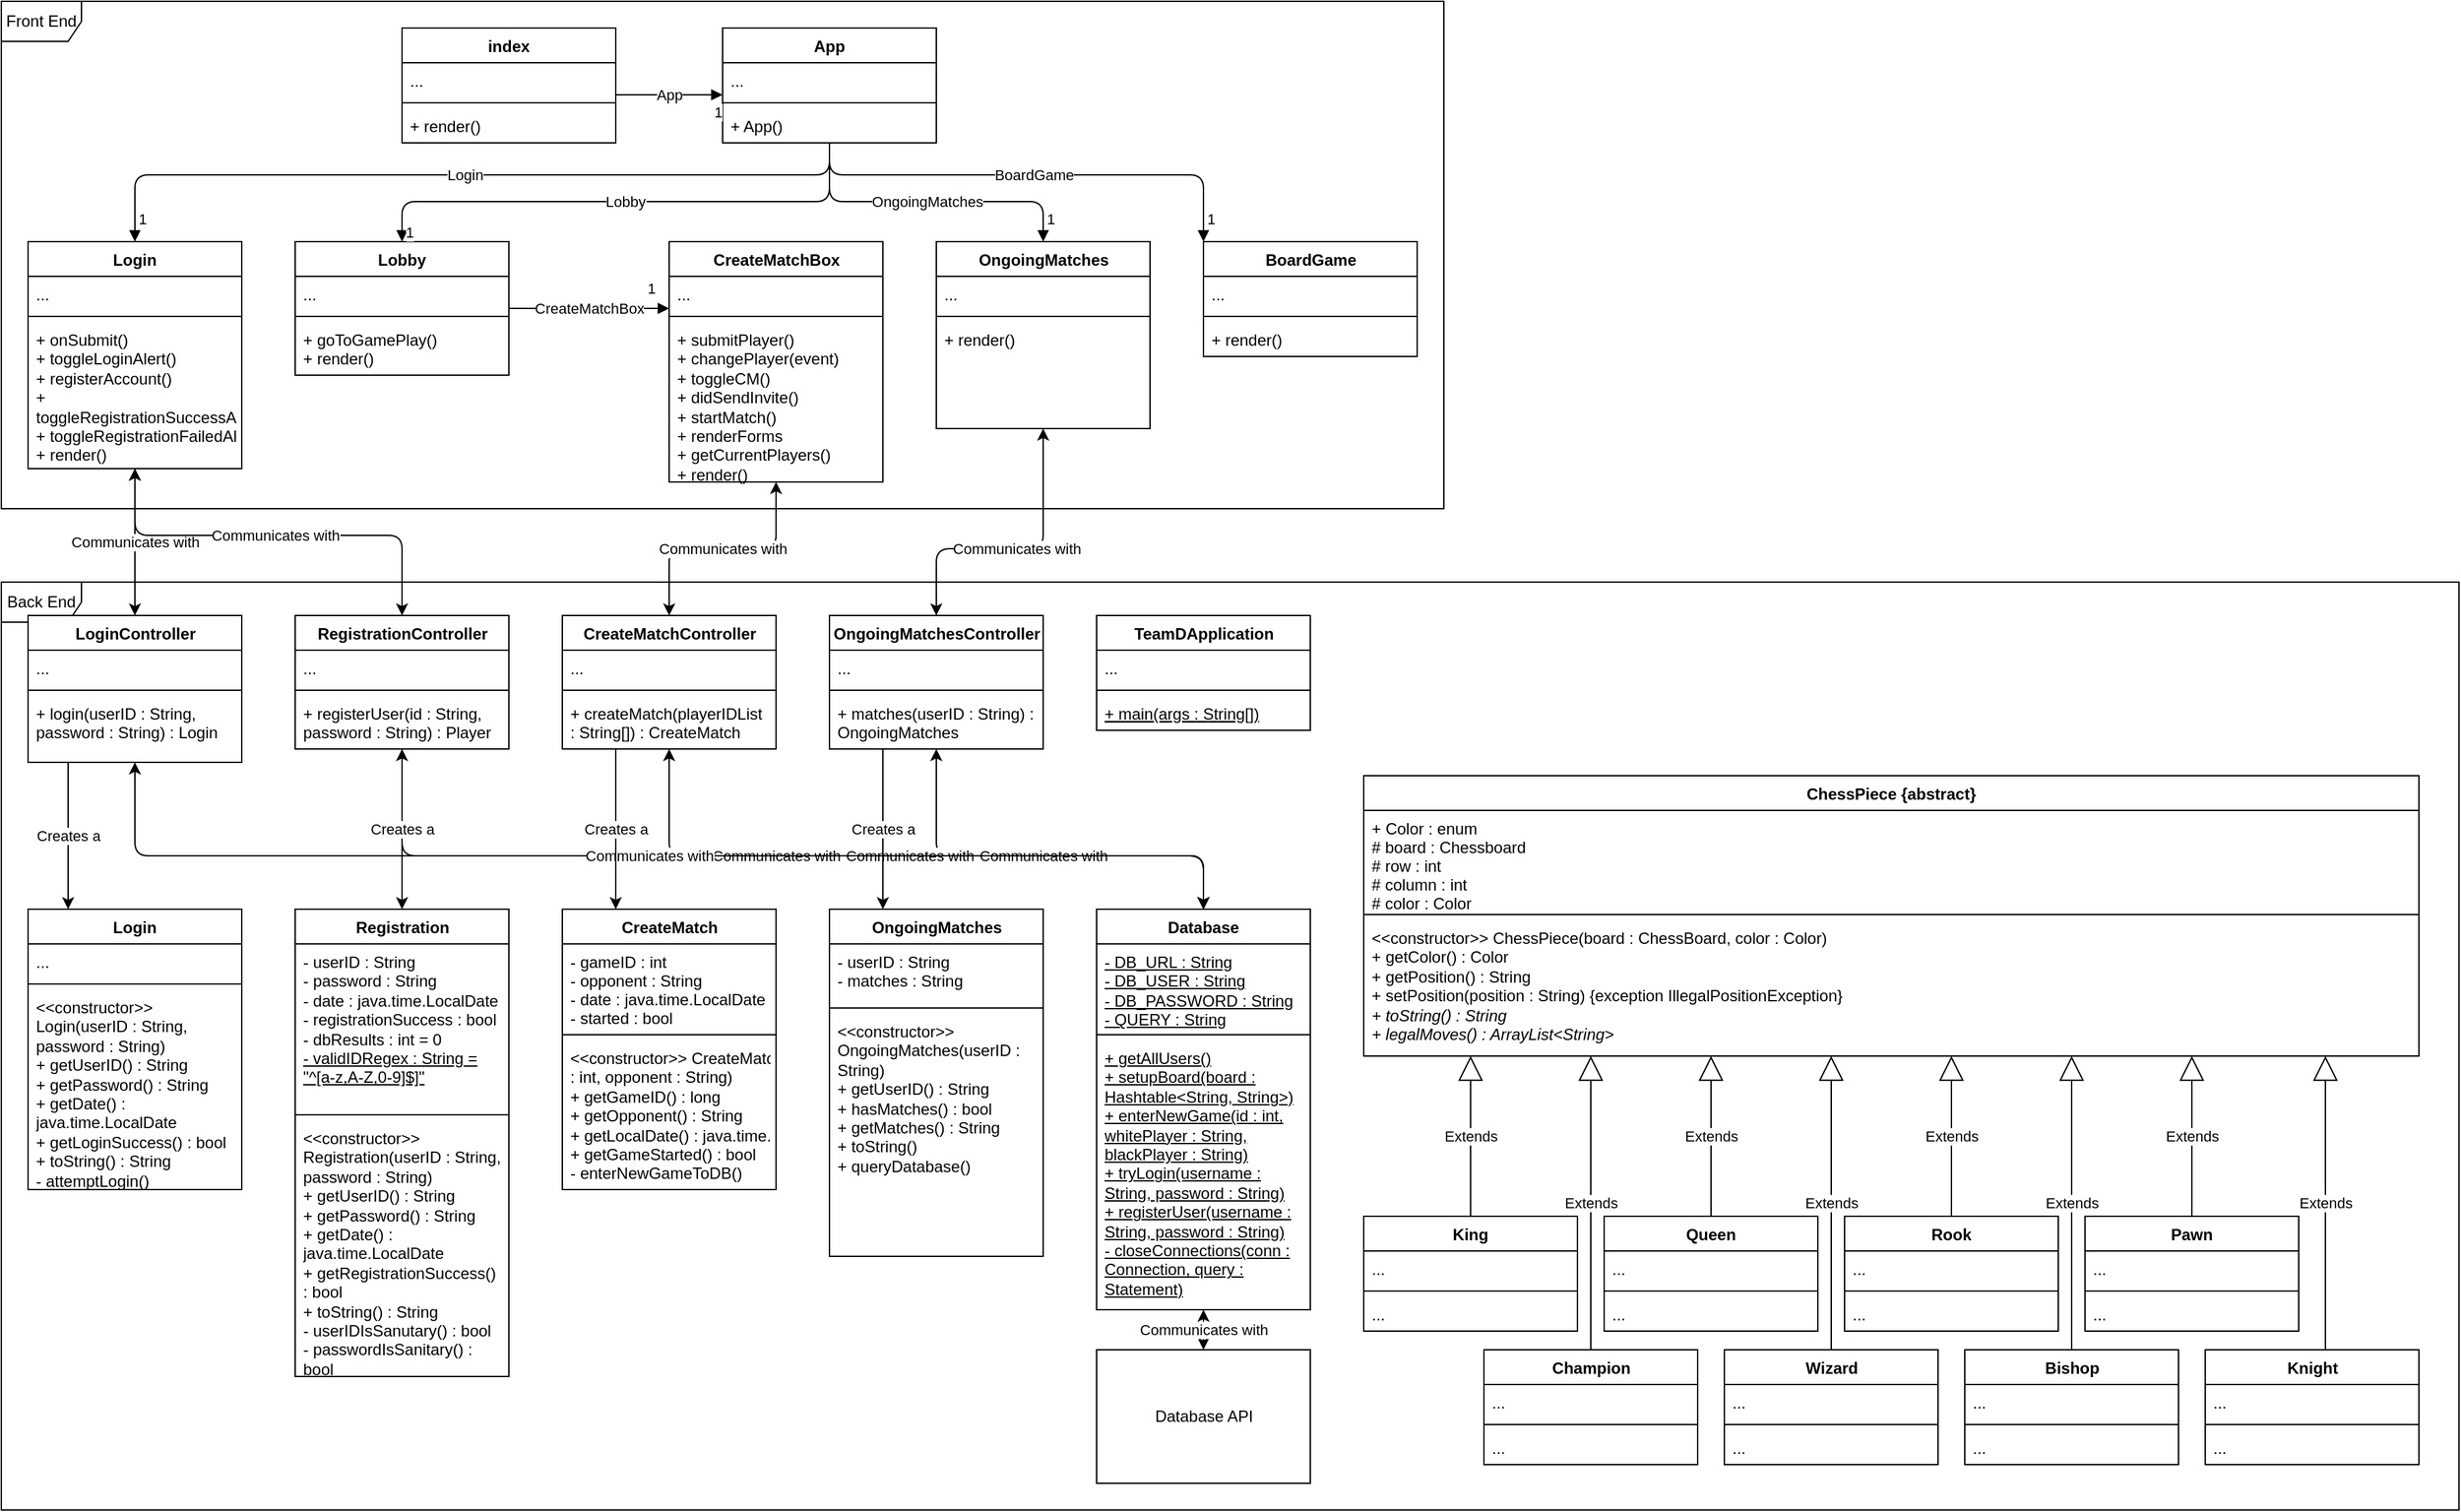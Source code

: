 <mxfile version="13.8.8" type="device"><diagram id="C5RBs43oDa-KdzZeNtuy" name="Page-1"><mxGraphModel dx="1038" dy="600" grid="1" gridSize="10" guides="1" tooltips="1" connect="1" arrows="1" fold="1" page="1" pageScale="1" pageWidth="1300" pageHeight="1330" math="0" shadow="0"><root><mxCell id="WIyWlLk6GJQsqaUBKTNV-0"/><mxCell id="WIyWlLk6GJQsqaUBKTNV-1" parent="WIyWlLk6GJQsqaUBKTNV-0"/><mxCell id="l6N8-lfzjsZls_8thWFc-132" value="Front End" style="shape=umlFrame;whiteSpace=wrap;html=1;" parent="WIyWlLk6GJQsqaUBKTNV-1" vertex="1"><mxGeometry x="20" y="20" width="1080" height="380" as="geometry"/></mxCell><mxCell id="l6N8-lfzjsZls_8thWFc-133" value="Back End" style="shape=umlFrame;whiteSpace=wrap;html=1;" parent="WIyWlLk6GJQsqaUBKTNV-1" vertex="1"><mxGeometry x="20" y="455" width="1840" height="695" as="geometry"/></mxCell><mxCell id="l6N8-lfzjsZls_8thWFc-12" value="Login" style="swimlane;fontStyle=1;align=center;verticalAlign=top;childLayout=stackLayout;horizontal=1;startSize=26;horizontalStack=0;resizeParent=1;resizeParentMax=0;resizeLast=0;collapsible=1;marginBottom=0;" parent="WIyWlLk6GJQsqaUBKTNV-1" vertex="1"><mxGeometry x="40" y="200" width="160" height="170" as="geometry"/></mxCell><mxCell id="l6N8-lfzjsZls_8thWFc-13" value="..." style="text;strokeColor=none;fillColor=none;align=left;verticalAlign=top;spacingLeft=4;spacingRight=4;overflow=hidden;rotatable=0;points=[[0,0.5],[1,0.5]];portConstraint=eastwest;" parent="l6N8-lfzjsZls_8thWFc-12" vertex="1"><mxGeometry y="26" width="160" height="26" as="geometry"/></mxCell><mxCell id="l6N8-lfzjsZls_8thWFc-14" value="" style="line;strokeWidth=1;fillColor=none;align=left;verticalAlign=middle;spacingTop=-1;spacingLeft=3;spacingRight=3;rotatable=0;labelPosition=right;points=[];portConstraint=eastwest;" parent="l6N8-lfzjsZls_8thWFc-12" vertex="1"><mxGeometry y="52" width="160" height="8" as="geometry"/></mxCell><mxCell id="l6N8-lfzjsZls_8thWFc-15" value="+ onSubmit()&#10;+ toggleLoginAlert()&#10;+ registerAccount()&#10;+ toggleRegistrationSuccessAlert()&#10;+ toggleRegistrationFailedAlert()&#10;+ render()" style="text;strokeColor=none;fillColor=none;align=left;verticalAlign=top;spacingLeft=4;spacingRight=4;overflow=hidden;rotatable=0;points=[[0,0.5],[1,0.5]];portConstraint=eastwest;whiteSpace=wrap;" parent="l6N8-lfzjsZls_8thWFc-12" vertex="1"><mxGeometry y="60" width="160" height="110" as="geometry"/></mxCell><mxCell id="l6N8-lfzjsZls_8thWFc-8" value="Lobby" style="swimlane;fontStyle=1;align=center;verticalAlign=top;childLayout=stackLayout;horizontal=1;startSize=26;horizontalStack=0;resizeParent=1;resizeParentMax=0;resizeLast=0;collapsible=1;marginBottom=0;whiteSpace=wrap;" parent="WIyWlLk6GJQsqaUBKTNV-1" vertex="1"><mxGeometry x="240" y="200" width="160" height="100" as="geometry"/></mxCell><mxCell id="l6N8-lfzjsZls_8thWFc-9" value="..." style="text;strokeColor=none;fillColor=none;align=left;verticalAlign=top;spacingLeft=4;spacingRight=4;overflow=hidden;rotatable=0;points=[[0,0.5],[1,0.5]];portConstraint=eastwest;" parent="l6N8-lfzjsZls_8thWFc-8" vertex="1"><mxGeometry y="26" width="160" height="26" as="geometry"/></mxCell><mxCell id="l6N8-lfzjsZls_8thWFc-10" value="" style="line;strokeWidth=1;fillColor=none;align=left;verticalAlign=middle;spacingTop=-1;spacingLeft=3;spacingRight=3;rotatable=0;labelPosition=right;points=[];portConstraint=eastwest;" parent="l6N8-lfzjsZls_8thWFc-8" vertex="1"><mxGeometry y="52" width="160" height="8" as="geometry"/></mxCell><mxCell id="l6N8-lfzjsZls_8thWFc-11" value="+ goToGamePlay()&#10;+ render()" style="text;strokeColor=none;fillColor=none;align=left;verticalAlign=top;spacingLeft=4;spacingRight=4;overflow=hidden;rotatable=0;points=[[0,0.5],[1,0.5]];portConstraint=eastwest;whiteSpace=wrap;" parent="l6N8-lfzjsZls_8thWFc-8" vertex="1"><mxGeometry y="60" width="160" height="40" as="geometry"/></mxCell><mxCell id="l6N8-lfzjsZls_8thWFc-60" value="Extends" style="endArrow=block;endSize=16;endFill=0;html=1;exitX=0.5;exitY=0;exitDx=0;exitDy=0;edgeStyle=orthogonalEdgeStyle;" parent="WIyWlLk6GJQsqaUBKTNV-1" source="l6N8-lfzjsZls_8thWFc-24" target="l6N8-lfzjsZls_8thWFc-40" edge="1"><mxGeometry width="160" relative="1" as="geometry"><mxPoint x="1080" y="440" as="sourcePoint"/><mxPoint x="1240" y="440" as="targetPoint"/><Array as="points"><mxPoint x="1120" y="830"/><mxPoint x="1120" y="830"/></Array></mxGeometry></mxCell><mxCell id="l6N8-lfzjsZls_8thWFc-61" value="Extends" style="endArrow=block;endSize=16;endFill=0;html=1;exitX=0.5;exitY=0;exitDx=0;exitDy=0;edgeStyle=orthogonalEdgeStyle;elbow=vertical;" parent="WIyWlLk6GJQsqaUBKTNV-1" source="l6N8-lfzjsZls_8thWFc-32" target="l6N8-lfzjsZls_8thWFc-40" edge="1"><mxGeometry width="160" relative="1" as="geometry"><mxPoint x="1320" y="680.0" as="sourcePoint"/><mxPoint x="1480" y="680.0" as="targetPoint"/><Array as="points"><mxPoint x="1300" y="830"/><mxPoint x="1300" y="830"/></Array></mxGeometry></mxCell><mxCell id="l6N8-lfzjsZls_8thWFc-66" value="Extends" style="endArrow=block;endSize=16;endFill=0;html=1;exitX=0.5;exitY=0;exitDx=0;exitDy=0;edgeStyle=orthogonalEdgeStyle;" parent="WIyWlLk6GJQsqaUBKTNV-1" source="l6N8-lfzjsZls_8thWFc-36" target="l6N8-lfzjsZls_8thWFc-40" edge="1"><mxGeometry width="160" relative="1" as="geometry"><mxPoint x="1470" y="670.0" as="sourcePoint"/><mxPoint x="1630" y="670.0" as="targetPoint"/><Array as="points"><mxPoint x="1480" y="830"/><mxPoint x="1480" y="830"/></Array></mxGeometry></mxCell><mxCell id="l6N8-lfzjsZls_8thWFc-67" value="Extends" style="endArrow=block;endSize=16;endFill=0;html=1;exitX=0.5;exitY=0;exitDx=0;exitDy=0;edgeStyle=orthogonalEdgeStyle;" parent="WIyWlLk6GJQsqaUBKTNV-1" source="l6N8-lfzjsZls_8thWFc-28" target="l6N8-lfzjsZls_8thWFc-40" edge="1"><mxGeometry width="160" relative="1" as="geometry"><mxPoint x="1560" y="540" as="sourcePoint"/><mxPoint x="1720" y="540" as="targetPoint"/><Array as="points"><mxPoint x="1660" y="840"/><mxPoint x="1660" y="840"/></Array></mxGeometry></mxCell><mxCell id="l6N8-lfzjsZls_8thWFc-111" value="Extends" style="endArrow=block;endSize=16;endFill=0;html=1;edgeStyle=orthogonalEdgeStyle;" parent="WIyWlLk6GJQsqaUBKTNV-1" source="l6N8-lfzjsZls_8thWFc-107" target="l6N8-lfzjsZls_8thWFc-40" edge="1"><mxGeometry width="160" relative="1" as="geometry"><mxPoint x="1210" y="880" as="sourcePoint"/><mxPoint x="1420" y="820" as="targetPoint"/><Array as="points"><mxPoint x="1210" y="850"/><mxPoint x="1210" y="850"/></Array></mxGeometry></mxCell><mxCell id="l6N8-lfzjsZls_8thWFc-124" value="Extends" style="endArrow=block;endSize=16;endFill=0;html=1;edgeStyle=orthogonalEdgeStyle;" parent="WIyWlLk6GJQsqaUBKTNV-1" source="l6N8-lfzjsZls_8thWFc-112" target="l6N8-lfzjsZls_8thWFc-40" edge="1"><mxGeometry width="160" relative="1" as="geometry"><mxPoint x="1390" y="880" as="sourcePoint"/><mxPoint x="2080" y="770.0" as="targetPoint"/><Array as="points"><mxPoint x="1390" y="860"/><mxPoint x="1390" y="860"/></Array></mxGeometry></mxCell><mxCell id="l6N8-lfzjsZls_8thWFc-125" value="Extends" style="endArrow=block;endSize=16;endFill=0;html=1;edgeStyle=orthogonalEdgeStyle;" parent="WIyWlLk6GJQsqaUBKTNV-1" source="l6N8-lfzjsZls_8thWFc-116" target="l6N8-lfzjsZls_8thWFc-40" edge="1"><mxGeometry width="160" relative="1" as="geometry"><mxPoint x="1570" y="880" as="sourcePoint"/><mxPoint x="1440" y="650.0" as="targetPoint"/><Array as="points"><mxPoint x="1570" y="860"/><mxPoint x="1570" y="860"/></Array></mxGeometry></mxCell><mxCell id="l6N8-lfzjsZls_8thWFc-126" value="Extends" style="endArrow=block;endSize=16;endFill=0;html=1;edgeStyle=orthogonalEdgeStyle;" parent="WIyWlLk6GJQsqaUBKTNV-1" source="l6N8-lfzjsZls_8thWFc-120" target="l6N8-lfzjsZls_8thWFc-40" edge="1"><mxGeometry width="160" relative="1" as="geometry"><mxPoint x="1750" y="880" as="sourcePoint"/><mxPoint x="2420" y="740.0" as="targetPoint"/><Array as="points"><mxPoint x="1760" y="840"/><mxPoint x="1760" y="840"/></Array></mxGeometry></mxCell><mxCell id="l6N8-lfzjsZls_8thWFc-101" value="RegistrationController" style="swimlane;fontStyle=1;align=center;verticalAlign=top;childLayout=stackLayout;horizontal=1;startSize=26;horizontalStack=0;resizeParent=1;resizeParentMax=0;resizeLast=0;collapsible=1;marginBottom=0;html=1;" parent="WIyWlLk6GJQsqaUBKTNV-1" vertex="1"><mxGeometry x="240" y="480" width="160" height="100" as="geometry"/></mxCell><mxCell id="l6N8-lfzjsZls_8thWFc-102" value="..." style="text;strokeColor=none;fillColor=none;align=left;verticalAlign=top;spacingLeft=4;spacingRight=4;overflow=hidden;rotatable=0;points=[[0,0.5],[1,0.5]];portConstraint=eastwest;" parent="l6N8-lfzjsZls_8thWFc-101" vertex="1"><mxGeometry y="26" width="160" height="26" as="geometry"/></mxCell><mxCell id="l6N8-lfzjsZls_8thWFc-103" value="" style="line;strokeWidth=1;fillColor=none;align=left;verticalAlign=middle;spacingTop=-1;spacingLeft=3;spacingRight=3;rotatable=0;labelPosition=right;points=[];portConstraint=eastwest;" parent="l6N8-lfzjsZls_8thWFc-101" vertex="1"><mxGeometry y="52" width="160" height="8" as="geometry"/></mxCell><mxCell id="l6N8-lfzjsZls_8thWFc-104" value="+ registerUser(id : String, password : String) : Player" style="text;strokeColor=none;fillColor=none;align=left;verticalAlign=top;spacingLeft=4;spacingRight=4;overflow=hidden;rotatable=0;points=[[0,0.5],[1,0.5]];portConstraint=eastwest;whiteSpace=wrap;" parent="l6N8-lfzjsZls_8thWFc-101" vertex="1"><mxGeometry y="60" width="160" height="40" as="geometry"/></mxCell><mxCell id="l6N8-lfzjsZls_8thWFc-82" value="OngoingMatchesController" style="swimlane;fontStyle=1;align=center;verticalAlign=top;childLayout=stackLayout;horizontal=1;startSize=26;horizontalStack=0;resizeParent=1;resizeParentMax=0;resizeLast=0;collapsible=1;marginBottom=0;html=1;" parent="WIyWlLk6GJQsqaUBKTNV-1" vertex="1"><mxGeometry x="640" y="480" width="160" height="100" as="geometry"/></mxCell><mxCell id="l6N8-lfzjsZls_8thWFc-83" value="..." style="text;strokeColor=none;fillColor=none;align=left;verticalAlign=top;spacingLeft=4;spacingRight=4;overflow=hidden;rotatable=0;points=[[0,0.5],[1,0.5]];portConstraint=eastwest;" parent="l6N8-lfzjsZls_8thWFc-82" vertex="1"><mxGeometry y="26" width="160" height="26" as="geometry"/></mxCell><mxCell id="l6N8-lfzjsZls_8thWFc-84" value="" style="line;strokeWidth=1;fillColor=none;align=left;verticalAlign=middle;spacingTop=-1;spacingLeft=3;spacingRight=3;rotatable=0;labelPosition=right;points=[];portConstraint=eastwest;" parent="l6N8-lfzjsZls_8thWFc-82" vertex="1"><mxGeometry y="52" width="160" height="8" as="geometry"/></mxCell><mxCell id="l6N8-lfzjsZls_8thWFc-85" value="+ matches(userID : String) : OngoingMatches" style="text;strokeColor=none;fillColor=none;align=left;verticalAlign=top;spacingLeft=4;spacingRight=4;overflow=hidden;rotatable=0;points=[[0,0.5],[1,0.5]];portConstraint=eastwest;whiteSpace=wrap;" parent="l6N8-lfzjsZls_8thWFc-82" vertex="1"><mxGeometry y="60" width="160" height="40" as="geometry"/></mxCell><mxCell id="l6N8-lfzjsZls_8thWFc-96" value="LoginController" style="swimlane;fontStyle=1;align=center;verticalAlign=top;childLayout=stackLayout;horizontal=1;startSize=26;horizontalStack=0;resizeParent=1;resizeParentMax=0;resizeLast=0;collapsible=1;marginBottom=0;html=1;" parent="WIyWlLk6GJQsqaUBKTNV-1" vertex="1"><mxGeometry x="40" y="480" width="160" height="110" as="geometry"/></mxCell><mxCell id="l6N8-lfzjsZls_8thWFc-97" value="..." style="text;strokeColor=none;fillColor=none;align=left;verticalAlign=top;spacingLeft=4;spacingRight=4;overflow=hidden;rotatable=0;points=[[0,0.5],[1,0.5]];portConstraint=eastwest;" parent="l6N8-lfzjsZls_8thWFc-96" vertex="1"><mxGeometry y="26" width="160" height="26" as="geometry"/></mxCell><mxCell id="l6N8-lfzjsZls_8thWFc-98" value="" style="line;strokeWidth=1;fillColor=none;align=left;verticalAlign=middle;spacingTop=-1;spacingLeft=3;spacingRight=3;rotatable=0;labelPosition=right;points=[];portConstraint=eastwest;" parent="l6N8-lfzjsZls_8thWFc-96" vertex="1"><mxGeometry y="52" width="160" height="8" as="geometry"/></mxCell><mxCell id="l6N8-lfzjsZls_8thWFc-99" value="+ login(userID : String, password : String) : Login" style="text;strokeColor=none;fillColor=none;align=left;verticalAlign=top;spacingLeft=4;spacingRight=4;overflow=hidden;rotatable=0;points=[[0,0.5],[1,0.5]];portConstraint=eastwest;whiteSpace=wrap;" parent="l6N8-lfzjsZls_8thWFc-96" vertex="1"><mxGeometry y="60" width="160" height="50" as="geometry"/></mxCell><mxCell id="l6N8-lfzjsZls_8thWFc-88" value="CreateMatchController" style="swimlane;fontStyle=1;align=center;verticalAlign=top;childLayout=stackLayout;horizontal=1;startSize=26;horizontalStack=0;resizeParent=1;resizeParentMax=0;resizeLast=0;collapsible=1;marginBottom=0;html=1;" parent="WIyWlLk6GJQsqaUBKTNV-1" vertex="1"><mxGeometry x="440" y="480" width="160" height="100" as="geometry"/></mxCell><mxCell id="l6N8-lfzjsZls_8thWFc-89" value="..." style="text;strokeColor=none;fillColor=none;align=left;verticalAlign=top;spacingLeft=4;spacingRight=4;overflow=hidden;rotatable=0;points=[[0,0.5],[1,0.5]];portConstraint=eastwest;" parent="l6N8-lfzjsZls_8thWFc-88" vertex="1"><mxGeometry y="26" width="160" height="26" as="geometry"/></mxCell><mxCell id="l6N8-lfzjsZls_8thWFc-90" value="" style="line;strokeWidth=1;fillColor=none;align=left;verticalAlign=middle;spacingTop=-1;spacingLeft=3;spacingRight=3;rotatable=0;labelPosition=right;points=[];portConstraint=eastwest;" parent="l6N8-lfzjsZls_8thWFc-88" vertex="1"><mxGeometry y="52" width="160" height="8" as="geometry"/></mxCell><mxCell id="l6N8-lfzjsZls_8thWFc-91" value="+ createMatch(playerIDList : String[]) : CreateMatch" style="text;strokeColor=none;fillColor=none;align=left;verticalAlign=top;spacingLeft=4;spacingRight=4;overflow=hidden;rotatable=0;points=[[0,0.5],[1,0.5]];portConstraint=eastwest;whiteSpace=wrap;" parent="l6N8-lfzjsZls_8thWFc-88" vertex="1"><mxGeometry y="60" width="160" height="40" as="geometry"/></mxCell><mxCell id="l6N8-lfzjsZls_8thWFc-211" value="CreateMatchBox" style="swimlane;fontStyle=1;align=center;verticalAlign=top;childLayout=stackLayout;horizontal=1;startSize=26;horizontalStack=0;resizeParent=1;resizeParentMax=0;resizeLast=0;collapsible=1;marginBottom=0;html=1;" parent="WIyWlLk6GJQsqaUBKTNV-1" vertex="1"><mxGeometry x="520" y="200" width="160" height="180" as="geometry"/></mxCell><mxCell id="l6N8-lfzjsZls_8thWFc-212" value="..." style="text;strokeColor=none;fillColor=none;align=left;verticalAlign=top;spacingLeft=4;spacingRight=4;overflow=hidden;rotatable=0;points=[[0,0.5],[1,0.5]];portConstraint=eastwest;" parent="l6N8-lfzjsZls_8thWFc-211" vertex="1"><mxGeometry y="26" width="160" height="26" as="geometry"/></mxCell><mxCell id="l6N8-lfzjsZls_8thWFc-213" value="" style="line;strokeWidth=1;fillColor=none;align=left;verticalAlign=middle;spacingTop=-1;spacingLeft=3;spacingRight=3;rotatable=0;labelPosition=right;points=[];portConstraint=eastwest;" parent="l6N8-lfzjsZls_8thWFc-211" vertex="1"><mxGeometry y="52" width="160" height="8" as="geometry"/></mxCell><mxCell id="l6N8-lfzjsZls_8thWFc-214" value="+ submitPlayer()&#10;+ changePlayer(event)&#10;+ toggleCM()&#10;+ didSendInvite()&#10;+ startMatch()&#10;+ renderForms&#10;+ getCurrentPlayers()&#10;+ render()" style="text;strokeColor=none;fillColor=none;align=left;verticalAlign=top;spacingLeft=4;spacingRight=4;overflow=hidden;rotatable=0;points=[[0,0.5],[1,0.5]];portConstraint=eastwest;whiteSpace=wrap;" parent="l6N8-lfzjsZls_8thWFc-211" vertex="1"><mxGeometry y="60" width="160" height="120" as="geometry"/></mxCell><mxCell id="l6N8-lfzjsZls_8thWFc-215" value="OngoingMatches" style="swimlane;fontStyle=1;align=center;verticalAlign=top;childLayout=stackLayout;horizontal=1;startSize=26;horizontalStack=0;resizeParent=1;resizeParentMax=0;resizeLast=0;collapsible=1;marginBottom=0;html=1;" parent="WIyWlLk6GJQsqaUBKTNV-1" vertex="1"><mxGeometry x="720" y="200" width="160" height="140" as="geometry"/></mxCell><mxCell id="l6N8-lfzjsZls_8thWFc-216" value="..." style="text;strokeColor=none;fillColor=none;align=left;verticalAlign=top;spacingLeft=4;spacingRight=4;overflow=hidden;rotatable=0;points=[[0,0.5],[1,0.5]];portConstraint=eastwest;" parent="l6N8-lfzjsZls_8thWFc-215" vertex="1"><mxGeometry y="26" width="160" height="26" as="geometry"/></mxCell><mxCell id="l6N8-lfzjsZls_8thWFc-217" value="" style="line;strokeWidth=1;fillColor=none;align=left;verticalAlign=middle;spacingTop=-1;spacingLeft=3;spacingRight=3;rotatable=0;labelPosition=right;points=[];portConstraint=eastwest;" parent="l6N8-lfzjsZls_8thWFc-215" vertex="1"><mxGeometry y="52" width="160" height="8" as="geometry"/></mxCell><mxCell id="l6N8-lfzjsZls_8thWFc-218" value="+ render()" style="text;strokeColor=none;fillColor=none;align=left;verticalAlign=top;spacingLeft=4;spacingRight=4;overflow=hidden;rotatable=0;points=[[0,0.5],[1,0.5]];portConstraint=eastwest;" parent="l6N8-lfzjsZls_8thWFc-215" vertex="1"><mxGeometry y="60" width="160" height="80" as="geometry"/></mxCell><mxCell id="l6N8-lfzjsZls_8thWFc-227" value="BoardGame" style="swimlane;fontStyle=1;align=center;verticalAlign=top;childLayout=stackLayout;horizontal=1;startSize=26;horizontalStack=0;resizeParent=1;resizeParentMax=0;resizeLast=0;collapsible=1;marginBottom=0;html=1;" parent="WIyWlLk6GJQsqaUBKTNV-1" vertex="1"><mxGeometry x="920" y="200" width="160" height="86" as="geometry"/></mxCell><mxCell id="l6N8-lfzjsZls_8thWFc-228" value="..." style="text;strokeColor=none;fillColor=none;align=left;verticalAlign=top;spacingLeft=4;spacingRight=4;overflow=hidden;rotatable=0;points=[[0,0.5],[1,0.5]];portConstraint=eastwest;" parent="l6N8-lfzjsZls_8thWFc-227" vertex="1"><mxGeometry y="26" width="160" height="26" as="geometry"/></mxCell><mxCell id="l6N8-lfzjsZls_8thWFc-229" value="" style="line;strokeWidth=1;fillColor=none;align=left;verticalAlign=middle;spacingTop=-1;spacingLeft=3;spacingRight=3;rotatable=0;labelPosition=right;points=[];portConstraint=eastwest;" parent="l6N8-lfzjsZls_8thWFc-227" vertex="1"><mxGeometry y="52" width="160" height="8" as="geometry"/></mxCell><mxCell id="l6N8-lfzjsZls_8thWFc-230" value="+ render()" style="text;strokeColor=none;fillColor=none;align=left;verticalAlign=top;spacingLeft=4;spacingRight=4;overflow=hidden;rotatable=0;points=[[0,0.5],[1,0.5]];portConstraint=eastwest;" parent="l6N8-lfzjsZls_8thWFc-227" vertex="1"><mxGeometry y="60" width="160" height="26" as="geometry"/></mxCell><mxCell id="l6N8-lfzjsZls_8thWFc-276" value="" style="endArrow=classic;html=1;startArrow=classic;startFill=1;" parent="WIyWlLk6GJQsqaUBKTNV-1" source="l6N8-lfzjsZls_8thWFc-12" target="l6N8-lfzjsZls_8thWFc-96" edge="1"><mxGeometry relative="1" as="geometry"><mxPoint x="150" y="110" as="sourcePoint"/><mxPoint x="260" y="390" as="targetPoint"/></mxGeometry></mxCell><mxCell id="l6N8-lfzjsZls_8thWFc-277" value="Communicates with" style="edgeLabel;resizable=0;html=1;align=center;verticalAlign=middle;" parent="l6N8-lfzjsZls_8thWFc-276" connectable="0" vertex="1"><mxGeometry relative="1" as="geometry"/></mxCell><mxCell id="l6N8-lfzjsZls_8thWFc-278" value="" style="endArrow=classic;html=1;startArrow=classic;startFill=1;edgeStyle=orthogonalEdgeStyle;" parent="WIyWlLk6GJQsqaUBKTNV-1" source="l6N8-lfzjsZls_8thWFc-215" target="l6N8-lfzjsZls_8thWFc-82" edge="1"><mxGeometry relative="1" as="geometry"><mxPoint x="330" y="80" as="sourcePoint"/><mxPoint x="330" y="500" as="targetPoint"/><Array as="points"><mxPoint x="800" y="430"/><mxPoint x="720" y="430"/></Array></mxGeometry></mxCell><mxCell id="l6N8-lfzjsZls_8thWFc-279" value="Communicates with" style="edgeLabel;resizable=0;html=1;align=center;verticalAlign=middle;" parent="l6N8-lfzjsZls_8thWFc-278" connectable="0" vertex="1"><mxGeometry relative="1" as="geometry"/></mxCell><mxCell id="l6N8-lfzjsZls_8thWFc-280" value="" style="endArrow=classic;html=1;startArrow=classic;startFill=1;edgeStyle=orthogonalEdgeStyle;" parent="WIyWlLk6GJQsqaUBKTNV-1" source="l6N8-lfzjsZls_8thWFc-211" target="l6N8-lfzjsZls_8thWFc-88" edge="1"><mxGeometry relative="1" as="geometry"><mxPoint x="930" y="306" as="sourcePoint"/><mxPoint x="930" y="500" as="targetPoint"/></mxGeometry></mxCell><mxCell id="l6N8-lfzjsZls_8thWFc-281" value="Communicates with" style="edgeLabel;resizable=0;html=1;align=center;verticalAlign=middle;" parent="l6N8-lfzjsZls_8thWFc-280" connectable="0" vertex="1"><mxGeometry relative="1" as="geometry"/></mxCell><mxCell id="l6N8-lfzjsZls_8thWFc-284" value="" style="endArrow=classic;html=1;startArrow=classic;startFill=1;edgeStyle=orthogonalEdgeStyle;" parent="WIyWlLk6GJQsqaUBKTNV-1" source="l6N8-lfzjsZls_8thWFc-12" target="l6N8-lfzjsZls_8thWFc-101" edge="1"><mxGeometry relative="1" as="geometry"><mxPoint x="-70" y="306" as="sourcePoint"/><mxPoint x="-70" y="500" as="targetPoint"/><Array as="points"><mxPoint x="120" y="420"/><mxPoint x="320" y="420"/></Array></mxGeometry></mxCell><mxCell id="l6N8-lfzjsZls_8thWFc-285" value="Communicates with" style="edgeLabel;resizable=0;html=1;align=center;verticalAlign=middle;" parent="l6N8-lfzjsZls_8thWFc-284" connectable="0" vertex="1"><mxGeometry relative="1" as="geometry"/></mxCell><mxCell id="l6N8-lfzjsZls_8thWFc-40" value="ChessPiece {abstract}" style="swimlane;fontStyle=1;align=center;verticalAlign=top;childLayout=stackLayout;horizontal=1;startSize=26;horizontalStack=0;resizeParent=1;resizeParentMax=0;resizeLast=0;collapsible=1;marginBottom=0;" parent="WIyWlLk6GJQsqaUBKTNV-1" vertex="1"><mxGeometry x="1040" y="600" width="790" height="210" as="geometry"/></mxCell><mxCell id="l6N8-lfzjsZls_8thWFc-41" value="+ Color : enum&#10;# board : Chessboard&#10;# row : int&#10;# column : int&#10;# color : Color" style="text;strokeColor=none;fillColor=none;align=left;verticalAlign=top;spacingLeft=4;spacingRight=4;overflow=hidden;rotatable=0;points=[[0,0.5],[1,0.5]];portConstraint=eastwest;" parent="l6N8-lfzjsZls_8thWFc-40" vertex="1"><mxGeometry y="26" width="790" height="74" as="geometry"/></mxCell><mxCell id="l6N8-lfzjsZls_8thWFc-42" value="" style="line;strokeWidth=1;fillColor=none;align=left;verticalAlign=middle;spacingTop=-1;spacingLeft=3;spacingRight=3;rotatable=0;labelPosition=right;points=[];portConstraint=eastwest;" parent="l6N8-lfzjsZls_8thWFc-40" vertex="1"><mxGeometry y="100" width="790" height="8" as="geometry"/></mxCell><mxCell id="l6N8-lfzjsZls_8thWFc-43" value="&amp;lt;&amp;lt;constructor&amp;gt;&amp;gt; ChessPiece(board : ChessBoard, color : Color)&lt;br&gt;+ getColor() : Color&lt;br&gt;+ getPosition() : String&lt;br&gt;+ setPosition(position : String) {exception IllegalPositionException}&lt;br&gt;&lt;i&gt;+ toString() : String&lt;br&gt;+ legalMoves() : ArrayList&amp;lt;String&amp;gt;&lt;/i&gt;" style="text;strokeColor=none;fillColor=none;align=left;verticalAlign=top;spacingLeft=4;spacingRight=4;overflow=hidden;rotatable=0;points=[[0,0.5],[1,0.5]];portConstraint=eastwest;fontStyle=0;html=1;" parent="l6N8-lfzjsZls_8thWFc-40" vertex="1"><mxGeometry y="108" width="790" height="102" as="geometry"/></mxCell><mxCell id="l6N8-lfzjsZls_8thWFc-32" value="Queen" style="swimlane;fontStyle=1;align=center;verticalAlign=top;childLayout=stackLayout;horizontal=1;startSize=26;horizontalStack=0;resizeParent=1;resizeParentMax=0;resizeLast=0;collapsible=1;marginBottom=0;" parent="WIyWlLk6GJQsqaUBKTNV-1" vertex="1"><mxGeometry x="1220" y="930" width="160" height="86" as="geometry"/></mxCell><mxCell id="l6N8-lfzjsZls_8thWFc-33" value="..." style="text;strokeColor=none;fillColor=none;align=left;verticalAlign=top;spacingLeft=4;spacingRight=4;overflow=hidden;rotatable=0;points=[[0,0.5],[1,0.5]];portConstraint=eastwest;" parent="l6N8-lfzjsZls_8thWFc-32" vertex="1"><mxGeometry y="26" width="160" height="26" as="geometry"/></mxCell><mxCell id="l6N8-lfzjsZls_8thWFc-34" value="" style="line;strokeWidth=1;fillColor=none;align=left;verticalAlign=middle;spacingTop=-1;spacingLeft=3;spacingRight=3;rotatable=0;labelPosition=right;points=[];portConstraint=eastwest;" parent="l6N8-lfzjsZls_8thWFc-32" vertex="1"><mxGeometry y="52" width="160" height="8" as="geometry"/></mxCell><mxCell id="l6N8-lfzjsZls_8thWFc-35" value="..." style="text;strokeColor=none;fillColor=none;align=left;verticalAlign=top;spacingLeft=4;spacingRight=4;overflow=hidden;rotatable=0;points=[[0,0.5],[1,0.5]];portConstraint=eastwest;" parent="l6N8-lfzjsZls_8thWFc-32" vertex="1"><mxGeometry y="60" width="160" height="26" as="geometry"/></mxCell><mxCell id="l6N8-lfzjsZls_8thWFc-24" value="King" style="swimlane;fontStyle=1;align=center;verticalAlign=top;childLayout=stackLayout;horizontal=1;startSize=26;horizontalStack=0;resizeParent=1;resizeParentMax=0;resizeLast=0;collapsible=1;marginBottom=0;" parent="WIyWlLk6GJQsqaUBKTNV-1" vertex="1"><mxGeometry x="1040" y="930" width="160" height="86" as="geometry"/></mxCell><mxCell id="l6N8-lfzjsZls_8thWFc-25" value="..." style="text;strokeColor=none;fillColor=none;align=left;verticalAlign=top;spacingLeft=4;spacingRight=4;overflow=hidden;rotatable=0;points=[[0,0.5],[1,0.5]];portConstraint=eastwest;" parent="l6N8-lfzjsZls_8thWFc-24" vertex="1"><mxGeometry y="26" width="160" height="26" as="geometry"/></mxCell><mxCell id="l6N8-lfzjsZls_8thWFc-26" value="" style="line;strokeWidth=1;fillColor=none;align=left;verticalAlign=middle;spacingTop=-1;spacingLeft=3;spacingRight=3;rotatable=0;labelPosition=right;points=[];portConstraint=eastwest;" parent="l6N8-lfzjsZls_8thWFc-24" vertex="1"><mxGeometry y="52" width="160" height="8" as="geometry"/></mxCell><mxCell id="l6N8-lfzjsZls_8thWFc-27" value="..." style="text;strokeColor=none;fillColor=none;align=left;verticalAlign=top;spacingLeft=4;spacingRight=4;overflow=hidden;rotatable=0;points=[[0,0.5],[1,0.5]];portConstraint=eastwest;" parent="l6N8-lfzjsZls_8thWFc-24" vertex="1"><mxGeometry y="60" width="160" height="26" as="geometry"/></mxCell><mxCell id="l6N8-lfzjsZls_8thWFc-36" value="Rook" style="swimlane;fontStyle=1;align=center;verticalAlign=top;childLayout=stackLayout;horizontal=1;startSize=26;horizontalStack=0;resizeParent=1;resizeParentMax=0;resizeLast=0;collapsible=1;marginBottom=0;" parent="WIyWlLk6GJQsqaUBKTNV-1" vertex="1"><mxGeometry x="1400" y="930" width="160" height="86" as="geometry"/></mxCell><mxCell id="l6N8-lfzjsZls_8thWFc-37" value="..." style="text;strokeColor=none;fillColor=none;align=left;verticalAlign=top;spacingLeft=4;spacingRight=4;overflow=hidden;rotatable=0;points=[[0,0.5],[1,0.5]];portConstraint=eastwest;" parent="l6N8-lfzjsZls_8thWFc-36" vertex="1"><mxGeometry y="26" width="160" height="26" as="geometry"/></mxCell><mxCell id="l6N8-lfzjsZls_8thWFc-38" value="" style="line;strokeWidth=1;fillColor=none;align=left;verticalAlign=middle;spacingTop=-1;spacingLeft=3;spacingRight=3;rotatable=0;labelPosition=right;points=[];portConstraint=eastwest;" parent="l6N8-lfzjsZls_8thWFc-36" vertex="1"><mxGeometry y="52" width="160" height="8" as="geometry"/></mxCell><mxCell id="l6N8-lfzjsZls_8thWFc-39" value="..." style="text;strokeColor=none;fillColor=none;align=left;verticalAlign=top;spacingLeft=4;spacingRight=4;overflow=hidden;rotatable=0;points=[[0,0.5],[1,0.5]];portConstraint=eastwest;" parent="l6N8-lfzjsZls_8thWFc-36" vertex="1"><mxGeometry y="60" width="160" height="26" as="geometry"/></mxCell><mxCell id="l6N8-lfzjsZls_8thWFc-28" value="Pawn" style="swimlane;fontStyle=1;align=center;verticalAlign=top;childLayout=stackLayout;horizontal=1;startSize=26;horizontalStack=0;resizeParent=1;resizeParentMax=0;resizeLast=0;collapsible=1;marginBottom=0;" parent="WIyWlLk6GJQsqaUBKTNV-1" vertex="1"><mxGeometry x="1580" y="930" width="160" height="86" as="geometry"/></mxCell><mxCell id="l6N8-lfzjsZls_8thWFc-29" value="..." style="text;strokeColor=none;fillColor=none;align=left;verticalAlign=top;spacingLeft=4;spacingRight=4;overflow=hidden;rotatable=0;points=[[0,0.5],[1,0.5]];portConstraint=eastwest;" parent="l6N8-lfzjsZls_8thWFc-28" vertex="1"><mxGeometry y="26" width="160" height="26" as="geometry"/></mxCell><mxCell id="l6N8-lfzjsZls_8thWFc-30" value="" style="line;strokeWidth=1;fillColor=none;align=left;verticalAlign=middle;spacingTop=-1;spacingLeft=3;spacingRight=3;rotatable=0;labelPosition=right;points=[];portConstraint=eastwest;" parent="l6N8-lfzjsZls_8thWFc-28" vertex="1"><mxGeometry y="52" width="160" height="8" as="geometry"/></mxCell><mxCell id="l6N8-lfzjsZls_8thWFc-31" value="..." style="text;strokeColor=none;fillColor=none;align=left;verticalAlign=top;spacingLeft=4;spacingRight=4;overflow=hidden;rotatable=0;points=[[0,0.5],[1,0.5]];portConstraint=eastwest;" parent="l6N8-lfzjsZls_8thWFc-28" vertex="1"><mxGeometry y="60" width="160" height="26" as="geometry"/></mxCell><mxCell id="l6N8-lfzjsZls_8thWFc-107" value="Champion" style="swimlane;fontStyle=1;align=center;verticalAlign=top;childLayout=stackLayout;horizontal=1;startSize=26;horizontalStack=0;resizeParent=1;resizeParentMax=0;resizeLast=0;collapsible=1;marginBottom=0;html=1;" parent="WIyWlLk6GJQsqaUBKTNV-1" vertex="1"><mxGeometry x="1130" y="1030" width="160" height="86" as="geometry"/></mxCell><mxCell id="l6N8-lfzjsZls_8thWFc-108" value="..." style="text;strokeColor=none;fillColor=none;align=left;verticalAlign=top;spacingLeft=4;spacingRight=4;overflow=hidden;rotatable=0;points=[[0,0.5],[1,0.5]];portConstraint=eastwest;" parent="l6N8-lfzjsZls_8thWFc-107" vertex="1"><mxGeometry y="26" width="160" height="26" as="geometry"/></mxCell><mxCell id="l6N8-lfzjsZls_8thWFc-109" value="" style="line;strokeWidth=1;fillColor=none;align=left;verticalAlign=middle;spacingTop=-1;spacingLeft=3;spacingRight=3;rotatable=0;labelPosition=right;points=[];portConstraint=eastwest;" parent="l6N8-lfzjsZls_8thWFc-107" vertex="1"><mxGeometry y="52" width="160" height="8" as="geometry"/></mxCell><mxCell id="l6N8-lfzjsZls_8thWFc-110" value="..." style="text;strokeColor=none;fillColor=none;align=left;verticalAlign=top;spacingLeft=4;spacingRight=4;overflow=hidden;rotatable=0;points=[[0,0.5],[1,0.5]];portConstraint=eastwest;" parent="l6N8-lfzjsZls_8thWFc-107" vertex="1"><mxGeometry y="60" width="160" height="26" as="geometry"/></mxCell><mxCell id="l6N8-lfzjsZls_8thWFc-112" value="Wizard" style="swimlane;fontStyle=1;align=center;verticalAlign=top;childLayout=stackLayout;horizontal=1;startSize=26;horizontalStack=0;resizeParent=1;resizeParentMax=0;resizeLast=0;collapsible=1;marginBottom=0;html=1;" parent="WIyWlLk6GJQsqaUBKTNV-1" vertex="1"><mxGeometry x="1310" y="1030" width="160" height="86" as="geometry"/></mxCell><mxCell id="l6N8-lfzjsZls_8thWFc-113" value="..." style="text;strokeColor=none;fillColor=none;align=left;verticalAlign=top;spacingLeft=4;spacingRight=4;overflow=hidden;rotatable=0;points=[[0,0.5],[1,0.5]];portConstraint=eastwest;" parent="l6N8-lfzjsZls_8thWFc-112" vertex="1"><mxGeometry y="26" width="160" height="26" as="geometry"/></mxCell><mxCell id="l6N8-lfzjsZls_8thWFc-114" value="" style="line;strokeWidth=1;fillColor=none;align=left;verticalAlign=middle;spacingTop=-1;spacingLeft=3;spacingRight=3;rotatable=0;labelPosition=right;points=[];portConstraint=eastwest;" parent="l6N8-lfzjsZls_8thWFc-112" vertex="1"><mxGeometry y="52" width="160" height="8" as="geometry"/></mxCell><mxCell id="l6N8-lfzjsZls_8thWFc-115" value="..." style="text;strokeColor=none;fillColor=none;align=left;verticalAlign=top;spacingLeft=4;spacingRight=4;overflow=hidden;rotatable=0;points=[[0,0.5],[1,0.5]];portConstraint=eastwest;" parent="l6N8-lfzjsZls_8thWFc-112" vertex="1"><mxGeometry y="60" width="160" height="26" as="geometry"/></mxCell><mxCell id="l6N8-lfzjsZls_8thWFc-116" value="Bishop" style="swimlane;fontStyle=1;align=center;verticalAlign=top;childLayout=stackLayout;horizontal=1;startSize=26;horizontalStack=0;resizeParent=1;resizeParentMax=0;resizeLast=0;collapsible=1;marginBottom=0;html=1;" parent="WIyWlLk6GJQsqaUBKTNV-1" vertex="1"><mxGeometry x="1490" y="1030" width="160" height="86" as="geometry"/></mxCell><mxCell id="l6N8-lfzjsZls_8thWFc-117" value="..." style="text;strokeColor=none;fillColor=none;align=left;verticalAlign=top;spacingLeft=4;spacingRight=4;overflow=hidden;rotatable=0;points=[[0,0.5],[1,0.5]];portConstraint=eastwest;" parent="l6N8-lfzjsZls_8thWFc-116" vertex="1"><mxGeometry y="26" width="160" height="26" as="geometry"/></mxCell><mxCell id="l6N8-lfzjsZls_8thWFc-118" value="" style="line;strokeWidth=1;fillColor=none;align=left;verticalAlign=middle;spacingTop=-1;spacingLeft=3;spacingRight=3;rotatable=0;labelPosition=right;points=[];portConstraint=eastwest;" parent="l6N8-lfzjsZls_8thWFc-116" vertex="1"><mxGeometry y="52" width="160" height="8" as="geometry"/></mxCell><mxCell id="l6N8-lfzjsZls_8thWFc-119" value="..." style="text;strokeColor=none;fillColor=none;align=left;verticalAlign=top;spacingLeft=4;spacingRight=4;overflow=hidden;rotatable=0;points=[[0,0.5],[1,0.5]];portConstraint=eastwest;" parent="l6N8-lfzjsZls_8thWFc-116" vertex="1"><mxGeometry y="60" width="160" height="26" as="geometry"/></mxCell><mxCell id="l6N8-lfzjsZls_8thWFc-120" value="Knight" style="swimlane;fontStyle=1;align=center;verticalAlign=top;childLayout=stackLayout;horizontal=1;startSize=26;horizontalStack=0;resizeParent=1;resizeParentMax=0;resizeLast=0;collapsible=1;marginBottom=0;html=1;" parent="WIyWlLk6GJQsqaUBKTNV-1" vertex="1"><mxGeometry x="1670" y="1030" width="160" height="86" as="geometry"/></mxCell><mxCell id="l6N8-lfzjsZls_8thWFc-121" value="..." style="text;strokeColor=none;fillColor=none;align=left;verticalAlign=top;spacingLeft=4;spacingRight=4;overflow=hidden;rotatable=0;points=[[0,0.5],[1,0.5]];portConstraint=eastwest;" parent="l6N8-lfzjsZls_8thWFc-120" vertex="1"><mxGeometry y="26" width="160" height="26" as="geometry"/></mxCell><mxCell id="l6N8-lfzjsZls_8thWFc-122" value="" style="line;strokeWidth=1;fillColor=none;align=left;verticalAlign=middle;spacingTop=-1;spacingLeft=3;spacingRight=3;rotatable=0;labelPosition=right;points=[];portConstraint=eastwest;" parent="l6N8-lfzjsZls_8thWFc-120" vertex="1"><mxGeometry y="52" width="160" height="8" as="geometry"/></mxCell><mxCell id="l6N8-lfzjsZls_8thWFc-123" value="..." style="text;strokeColor=none;fillColor=none;align=left;verticalAlign=top;spacingLeft=4;spacingRight=4;overflow=hidden;rotatable=0;points=[[0,0.5],[1,0.5]];portConstraint=eastwest;" parent="l6N8-lfzjsZls_8thWFc-120" vertex="1"><mxGeometry y="60" width="160" height="26" as="geometry"/></mxCell><mxCell id="l6N8-lfzjsZls_8thWFc-286" value="Database API" style="html=1;" parent="WIyWlLk6GJQsqaUBKTNV-1" vertex="1"><mxGeometry x="840" y="1030" width="160" height="100" as="geometry"/></mxCell><mxCell id="l6N8-lfzjsZls_8thWFc-287" value="" style="endArrow=classic;html=1;startArrow=classic;startFill=1;edgeStyle=orthogonalEdgeStyle;" parent="WIyWlLk6GJQsqaUBKTNV-1" source="l6N8-lfzjsZls_8thWFc-101" target="VyzeNue2oDqwW16WQ59x-21" edge="1"><mxGeometry relative="1" as="geometry"><mxPoint x="1180" y="650" as="sourcePoint"/><mxPoint x="1180" y="720" as="targetPoint"/><Array as="points"><mxPoint x="320" y="660"/><mxPoint x="920" y="660"/></Array></mxGeometry></mxCell><mxCell id="l6N8-lfzjsZls_8thWFc-288" value="Communicates with" style="edgeLabel;resizable=0;html=1;align=center;verticalAlign=middle;" parent="l6N8-lfzjsZls_8thWFc-287" connectable="0" vertex="1"><mxGeometry relative="1" as="geometry"/></mxCell><mxCell id="l6N8-lfzjsZls_8thWFc-291" value="" style="endArrow=classic;html=1;startArrow=classic;startFill=1;edgeStyle=orthogonalEdgeStyle;" parent="WIyWlLk6GJQsqaUBKTNV-1" source="l6N8-lfzjsZls_8thWFc-82" target="VyzeNue2oDqwW16WQ59x-21" edge="1"><mxGeometry relative="1" as="geometry"><mxPoint x="1200" y="670" as="sourcePoint"/><mxPoint x="1200" y="740" as="targetPoint"/><Array as="points"><mxPoint x="720" y="660"/><mxPoint x="920" y="660"/></Array></mxGeometry></mxCell><mxCell id="l6N8-lfzjsZls_8thWFc-292" value="Communicates with" style="edgeLabel;resizable=0;html=1;align=center;verticalAlign=middle;" parent="l6N8-lfzjsZls_8thWFc-291" connectable="0" vertex="1"><mxGeometry relative="1" as="geometry"/></mxCell><mxCell id="l6N8-lfzjsZls_8thWFc-293" value="" style="endArrow=classic;html=1;startArrow=classic;startFill=1;edgeStyle=orthogonalEdgeStyle;" parent="WIyWlLk6GJQsqaUBKTNV-1" source="l6N8-lfzjsZls_8thWFc-88" target="VyzeNue2oDqwW16WQ59x-21" edge="1"><mxGeometry relative="1" as="geometry"><mxPoint x="1210" y="680" as="sourcePoint"/><mxPoint x="1210" y="750" as="targetPoint"/><Array as="points"><mxPoint x="520" y="660"/><mxPoint x="920" y="660"/></Array></mxGeometry></mxCell><mxCell id="l6N8-lfzjsZls_8thWFc-294" value="Communicates with" style="edgeLabel;resizable=0;html=1;align=center;verticalAlign=middle;" parent="l6N8-lfzjsZls_8thWFc-293" connectable="0" vertex="1"><mxGeometry relative="1" as="geometry"/></mxCell><mxCell id="l6N8-lfzjsZls_8thWFc-295" value="" style="endArrow=classic;html=1;startArrow=classic;startFill=1;edgeStyle=orthogonalEdgeStyle;" parent="WIyWlLk6GJQsqaUBKTNV-1" source="l6N8-lfzjsZls_8thWFc-96" target="VyzeNue2oDqwW16WQ59x-21" edge="1"><mxGeometry relative="1" as="geometry"><mxPoint x="1220" y="690" as="sourcePoint"/><mxPoint x="1220" y="760" as="targetPoint"/><Array as="points"><mxPoint x="120" y="660"/><mxPoint x="920" y="660"/></Array></mxGeometry></mxCell><mxCell id="l6N8-lfzjsZls_8thWFc-296" value="Communicates with" style="edgeLabel;resizable=0;html=1;align=center;verticalAlign=middle;" parent="l6N8-lfzjsZls_8thWFc-295" connectable="0" vertex="1"><mxGeometry relative="1" as="geometry"/></mxCell><mxCell id="VyzeNue2oDqwW16WQ59x-1" value="App" style="swimlane;fontStyle=1;align=center;verticalAlign=top;childLayout=stackLayout;horizontal=1;startSize=26;horizontalStack=0;resizeParent=1;resizeParentMax=0;resizeLast=0;collapsible=1;marginBottom=0;" parent="WIyWlLk6GJQsqaUBKTNV-1" vertex="1"><mxGeometry x="560" y="40" width="160" height="86" as="geometry"/></mxCell><mxCell id="VyzeNue2oDqwW16WQ59x-2" value="..." style="text;strokeColor=none;fillColor=none;align=left;verticalAlign=top;spacingLeft=4;spacingRight=4;overflow=hidden;rotatable=0;points=[[0,0.5],[1,0.5]];portConstraint=eastwest;" parent="VyzeNue2oDqwW16WQ59x-1" vertex="1"><mxGeometry y="26" width="160" height="26" as="geometry"/></mxCell><mxCell id="VyzeNue2oDqwW16WQ59x-3" value="" style="line;strokeWidth=1;fillColor=none;align=left;verticalAlign=middle;spacingTop=-1;spacingLeft=3;spacingRight=3;rotatable=0;labelPosition=right;points=[];portConstraint=eastwest;" parent="VyzeNue2oDqwW16WQ59x-1" vertex="1"><mxGeometry y="52" width="160" height="8" as="geometry"/></mxCell><mxCell id="VyzeNue2oDqwW16WQ59x-4" value="+ App()" style="text;strokeColor=none;fillColor=none;align=left;verticalAlign=top;spacingLeft=4;spacingRight=4;overflow=hidden;rotatable=0;points=[[0,0.5],[1,0.5]];portConstraint=eastwest;" parent="VyzeNue2oDqwW16WQ59x-1" vertex="1"><mxGeometry y="60" width="160" height="26" as="geometry"/></mxCell><mxCell id="VyzeNue2oDqwW16WQ59x-5" value="index" style="swimlane;fontStyle=1;align=center;verticalAlign=top;childLayout=stackLayout;horizontal=1;startSize=26;horizontalStack=0;resizeParent=1;resizeParentMax=0;resizeLast=0;collapsible=1;marginBottom=0;" parent="WIyWlLk6GJQsqaUBKTNV-1" vertex="1"><mxGeometry x="320" y="40" width="160" height="86" as="geometry"/></mxCell><mxCell id="VyzeNue2oDqwW16WQ59x-6" value="..." style="text;strokeColor=none;fillColor=none;align=left;verticalAlign=top;spacingLeft=4;spacingRight=4;overflow=hidden;rotatable=0;points=[[0,0.5],[1,0.5]];portConstraint=eastwest;" parent="VyzeNue2oDqwW16WQ59x-5" vertex="1"><mxGeometry y="26" width="160" height="26" as="geometry"/></mxCell><mxCell id="VyzeNue2oDqwW16WQ59x-7" value="" style="line;strokeWidth=1;fillColor=none;align=left;verticalAlign=middle;spacingTop=-1;spacingLeft=3;spacingRight=3;rotatable=0;labelPosition=right;points=[];portConstraint=eastwest;" parent="VyzeNue2oDqwW16WQ59x-5" vertex="1"><mxGeometry y="52" width="160" height="8" as="geometry"/></mxCell><mxCell id="VyzeNue2oDqwW16WQ59x-8" value="+ render()" style="text;strokeColor=none;fillColor=none;align=left;verticalAlign=top;spacingLeft=4;spacingRight=4;overflow=hidden;rotatable=0;points=[[0,0.5],[1,0.5]];portConstraint=eastwest;" parent="VyzeNue2oDqwW16WQ59x-5" vertex="1"><mxGeometry y="60" width="160" height="26" as="geometry"/></mxCell><mxCell id="VyzeNue2oDqwW16WQ59x-17" value="Login" style="swimlane;fontStyle=1;align=center;verticalAlign=top;childLayout=stackLayout;horizontal=1;startSize=26;horizontalStack=0;resizeParent=1;resizeParentMax=0;resizeLast=0;collapsible=1;marginBottom=0;" parent="WIyWlLk6GJQsqaUBKTNV-1" vertex="1"><mxGeometry x="40" y="700" width="160" height="210" as="geometry"/></mxCell><mxCell id="VyzeNue2oDqwW16WQ59x-18" value="..." style="text;strokeColor=none;fillColor=none;align=left;verticalAlign=top;spacingLeft=4;spacingRight=4;overflow=hidden;rotatable=0;points=[[0,0.5],[1,0.5]];portConstraint=eastwest;" parent="VyzeNue2oDqwW16WQ59x-17" vertex="1"><mxGeometry y="26" width="160" height="26" as="geometry"/></mxCell><mxCell id="VyzeNue2oDqwW16WQ59x-19" value="" style="line;strokeWidth=1;fillColor=none;align=left;verticalAlign=middle;spacingTop=-1;spacingLeft=3;spacingRight=3;rotatable=0;labelPosition=right;points=[];portConstraint=eastwest;" parent="VyzeNue2oDqwW16WQ59x-17" vertex="1"><mxGeometry y="52" width="160" height="8" as="geometry"/></mxCell><mxCell id="VyzeNue2oDqwW16WQ59x-20" value="&lt;&lt;constructor&gt;&gt; Login(userID : String, password : String)&#10;+ getUserID() : String&#10;+ getPassword() : String&#10;+ getDate() : java.time.LocalDate&#10;+ getLoginSuccess() : bool&#10;+ toString() : String&#10;- attemptLogin()" style="text;strokeColor=none;fillColor=none;align=left;verticalAlign=top;spacingLeft=4;spacingRight=4;overflow=hidden;rotatable=0;points=[[0,0.5],[1,0.5]];portConstraint=eastwest;whiteSpace=wrap;" parent="VyzeNue2oDqwW16WQ59x-17" vertex="1"><mxGeometry y="60" width="160" height="150" as="geometry"/></mxCell><mxCell id="VyzeNue2oDqwW16WQ59x-21" value="Database" style="swimlane;fontStyle=1;align=center;verticalAlign=top;childLayout=stackLayout;horizontal=1;startSize=26;horizontalStack=0;resizeParent=1;resizeParentMax=0;resizeLast=0;collapsible=1;marginBottom=0;" parent="WIyWlLk6GJQsqaUBKTNV-1" vertex="1"><mxGeometry x="840" y="700" width="160" height="300" as="geometry"/></mxCell><mxCell id="VyzeNue2oDqwW16WQ59x-22" value="&lt;u&gt;- DB_URL : String&lt;br&gt;- DB_USER : String&lt;br&gt;- DB_PASSWORD : String&lt;br&gt;- QUERY : String&lt;br&gt;&lt;/u&gt;" style="text;strokeColor=none;fillColor=none;align=left;verticalAlign=top;spacingLeft=4;spacingRight=4;overflow=hidden;rotatable=0;points=[[0,0.5],[1,0.5]];portConstraint=eastwest;html=1;" parent="VyzeNue2oDqwW16WQ59x-21" vertex="1"><mxGeometry y="26" width="160" height="64" as="geometry"/></mxCell><mxCell id="VyzeNue2oDqwW16WQ59x-23" value="" style="line;strokeWidth=1;fillColor=none;align=left;verticalAlign=middle;spacingTop=-1;spacingLeft=3;spacingRight=3;rotatable=0;labelPosition=right;points=[];portConstraint=eastwest;" parent="VyzeNue2oDqwW16WQ59x-21" vertex="1"><mxGeometry y="90" width="160" height="8" as="geometry"/></mxCell><mxCell id="VyzeNue2oDqwW16WQ59x-24" value="&lt;u&gt;+ getAllUsers()&lt;br&gt;+ setupBoard(board : Hashtable&amp;lt;String, String&amp;gt;)&lt;br&gt;+ enterNewGame(id : int, whitePlayer : String, blackPlayer : String)&lt;br&gt;+ tryLogin(username : String, password : String)&lt;br&gt;+ registerUser(username : String, password : String)&lt;br&gt;- closeConnections(conn : Connection, query : Statement)&lt;/u&gt;" style="text;strokeColor=none;fillColor=none;align=left;verticalAlign=top;spacingLeft=4;spacingRight=4;overflow=hidden;rotatable=0;points=[[0,0.5],[1,0.5]];portConstraint=eastwest;html=1;whiteSpace=wrap;" parent="VyzeNue2oDqwW16WQ59x-21" vertex="1"><mxGeometry y="98" width="160" height="202" as="geometry"/></mxCell><mxCell id="VyzeNue2oDqwW16WQ59x-25" value="CreateMatch" style="swimlane;fontStyle=1;align=center;verticalAlign=top;childLayout=stackLayout;horizontal=1;startSize=26;horizontalStack=0;resizeParent=1;resizeParentMax=0;resizeLast=0;collapsible=1;marginBottom=0;html=1;" parent="WIyWlLk6GJQsqaUBKTNV-1" vertex="1"><mxGeometry x="440" y="700" width="160" height="210" as="geometry"/></mxCell><mxCell id="VyzeNue2oDqwW16WQ59x-26" value="- gameID : int&#10;- opponent : String&#10;- date : java.time.LocalDate&#10;- started : bool" style="text;strokeColor=none;fillColor=none;align=left;verticalAlign=top;spacingLeft=4;spacingRight=4;overflow=hidden;rotatable=0;points=[[0,0.5],[1,0.5]];portConstraint=eastwest;" parent="VyzeNue2oDqwW16WQ59x-25" vertex="1"><mxGeometry y="26" width="160" height="64" as="geometry"/></mxCell><mxCell id="VyzeNue2oDqwW16WQ59x-27" value="" style="line;strokeWidth=1;fillColor=none;align=left;verticalAlign=middle;spacingTop=-1;spacingLeft=3;spacingRight=3;rotatable=0;labelPosition=right;points=[];portConstraint=eastwest;" parent="VyzeNue2oDqwW16WQ59x-25" vertex="1"><mxGeometry y="90" width="160" height="8" as="geometry"/></mxCell><mxCell id="VyzeNue2oDqwW16WQ59x-28" value="&lt;&lt;constructor&gt;&gt; CreateMatch(gameID : int, opponent : String)&#10;+ getGameID() : long&#10;+ getOpponent() : String&#10;+ getLocalDate() : java.time.LocalDate&#10;+ getGameStarted() : bool&#10;- enterNewGameToDB()" style="text;strokeColor=none;fillColor=none;align=left;verticalAlign=top;spacingLeft=4;spacingRight=4;overflow=hidden;rotatable=0;points=[[0,0.5],[1,0.5]];portConstraint=eastwest;whiteSpace=wrap;" parent="VyzeNue2oDqwW16WQ59x-25" vertex="1"><mxGeometry y="98" width="160" height="112" as="geometry"/></mxCell><mxCell id="VyzeNue2oDqwW16WQ59x-29" value="" style="endArrow=classic;html=1;startArrow=classic;startFill=1;edgeStyle=orthogonalEdgeStyle;" parent="WIyWlLk6GJQsqaUBKTNV-1" source="VyzeNue2oDqwW16WQ59x-21" target="l6N8-lfzjsZls_8thWFc-286" edge="1"><mxGeometry relative="1" as="geometry"><mxPoint x="1330" y="466" as="sourcePoint"/><mxPoint x="1280" y="770" as="targetPoint"/><Array as="points"/></mxGeometry></mxCell><mxCell id="VyzeNue2oDqwW16WQ59x-30" value="Communicates with" style="edgeLabel;resizable=0;html=1;align=center;verticalAlign=middle;" parent="VyzeNue2oDqwW16WQ59x-29" connectable="0" vertex="1"><mxGeometry relative="1" as="geometry"/></mxCell><mxCell id="VyzeNue2oDqwW16WQ59x-31" value="OngoingMatches" style="swimlane;fontStyle=1;align=center;verticalAlign=top;childLayout=stackLayout;horizontal=1;startSize=26;horizontalStack=0;resizeParent=1;resizeParentMax=0;resizeLast=0;collapsible=1;marginBottom=0;html=1;" parent="WIyWlLk6GJQsqaUBKTNV-1" vertex="1"><mxGeometry x="640" y="700" width="160" height="260" as="geometry"/></mxCell><mxCell id="VyzeNue2oDqwW16WQ59x-32" value="- userID : String&#10;- matches : String" style="text;strokeColor=none;fillColor=none;align=left;verticalAlign=top;spacingLeft=4;spacingRight=4;overflow=hidden;rotatable=0;points=[[0,0.5],[1,0.5]];portConstraint=eastwest;" parent="VyzeNue2oDqwW16WQ59x-31" vertex="1"><mxGeometry y="26" width="160" height="44" as="geometry"/></mxCell><mxCell id="VyzeNue2oDqwW16WQ59x-33" value="" style="line;strokeWidth=1;fillColor=none;align=left;verticalAlign=middle;spacingTop=-1;spacingLeft=3;spacingRight=3;rotatable=0;labelPosition=right;points=[];portConstraint=eastwest;" parent="VyzeNue2oDqwW16WQ59x-31" vertex="1"><mxGeometry y="70" width="160" height="8" as="geometry"/></mxCell><mxCell id="VyzeNue2oDqwW16WQ59x-34" value="&lt;&lt;constructor&gt;&gt; OngoingMatches(userID : String)&#10;+ getUserID() : String&#10;+ hasMatches() : bool&#10;+ getMatches() : String&#10;+ toString()&#10;+ queryDatabase()" style="text;strokeColor=none;fillColor=none;align=left;verticalAlign=top;spacingLeft=4;spacingRight=4;overflow=hidden;rotatable=0;points=[[0,0.5],[1,0.5]];portConstraint=eastwest;whiteSpace=wrap;" parent="VyzeNue2oDqwW16WQ59x-31" vertex="1"><mxGeometry y="78" width="160" height="182" as="geometry"/></mxCell><mxCell id="VyzeNue2oDqwW16WQ59x-35" value="TeamDApplication" style="swimlane;fontStyle=1;align=center;verticalAlign=top;childLayout=stackLayout;horizontal=1;startSize=26;horizontalStack=0;resizeParent=1;resizeParentMax=0;resizeLast=0;collapsible=1;marginBottom=0;html=1;" parent="WIyWlLk6GJQsqaUBKTNV-1" vertex="1"><mxGeometry x="840" y="480" width="160" height="86" as="geometry"/></mxCell><mxCell id="VyzeNue2oDqwW16WQ59x-36" value="..." style="text;strokeColor=none;fillColor=none;align=left;verticalAlign=top;spacingLeft=4;spacingRight=4;overflow=hidden;rotatable=0;points=[[0,0.5],[1,0.5]];portConstraint=eastwest;" parent="VyzeNue2oDqwW16WQ59x-35" vertex="1"><mxGeometry y="26" width="160" height="26" as="geometry"/></mxCell><mxCell id="VyzeNue2oDqwW16WQ59x-37" value="" style="line;strokeWidth=1;fillColor=none;align=left;verticalAlign=middle;spacingTop=-1;spacingLeft=3;spacingRight=3;rotatable=0;labelPosition=right;points=[];portConstraint=eastwest;" parent="VyzeNue2oDqwW16WQ59x-35" vertex="1"><mxGeometry y="52" width="160" height="8" as="geometry"/></mxCell><mxCell id="VyzeNue2oDqwW16WQ59x-38" value="+ main(args : String[])" style="text;strokeColor=none;fillColor=none;align=left;verticalAlign=top;spacingLeft=4;spacingRight=4;overflow=hidden;rotatable=0;points=[[0,0.5],[1,0.5]];portConstraint=eastwest;fontStyle=4" parent="VyzeNue2oDqwW16WQ59x-35" vertex="1"><mxGeometry y="60" width="160" height="26" as="geometry"/></mxCell><mxCell id="VyzeNue2oDqwW16WQ59x-39" value="" style="endArrow=classic;html=1;startArrow=none;startFill=0;edgeStyle=orthogonalEdgeStyle;" parent="WIyWlLk6GJQsqaUBKTNV-1" source="l6N8-lfzjsZls_8thWFc-82" target="VyzeNue2oDqwW16WQ59x-31" edge="1"><mxGeometry relative="1" as="geometry"><mxPoint x="970" y="640" as="sourcePoint"/><mxPoint x="969.999" y="880" as="targetPoint"/><Array as="points"><mxPoint x="680" y="670"/><mxPoint x="680" y="670"/></Array></mxGeometry></mxCell><mxCell id="VyzeNue2oDqwW16WQ59x-40" value="Creates a" style="edgeLabel;resizable=0;html=1;align=center;verticalAlign=middle;" parent="VyzeNue2oDqwW16WQ59x-39" connectable="0" vertex="1"><mxGeometry relative="1" as="geometry"/></mxCell><mxCell id="VyzeNue2oDqwW16WQ59x-41" value="" style="endArrow=classic;html=1;startArrow=none;startFill=0;edgeStyle=orthogonalEdgeStyle;" parent="WIyWlLk6GJQsqaUBKTNV-1" source="l6N8-lfzjsZls_8thWFc-96" target="VyzeNue2oDqwW16WQ59x-17" edge="1"><mxGeometry relative="1" as="geometry"><mxPoint x="980" y="650" as="sourcePoint"/><mxPoint x="979.999" y="890" as="targetPoint"/><Array as="points"><mxPoint x="70" y="650"/><mxPoint x="70" y="650"/></Array></mxGeometry></mxCell><mxCell id="VyzeNue2oDqwW16WQ59x-42" value="Creates a" style="edgeLabel;resizable=0;html=1;align=center;verticalAlign=middle;" parent="VyzeNue2oDqwW16WQ59x-41" connectable="0" vertex="1"><mxGeometry relative="1" as="geometry"/></mxCell><mxCell id="VyzeNue2oDqwW16WQ59x-45" value="" style="endArrow=classic;html=1;startArrow=none;startFill=0;edgeStyle=orthogonalEdgeStyle;" parent="WIyWlLk6GJQsqaUBKTNV-1" source="l6N8-lfzjsZls_8thWFc-88" target="VyzeNue2oDqwW16WQ59x-25" edge="1"><mxGeometry relative="1" as="geometry"><mxPoint x="480" y="610" as="sourcePoint"/><mxPoint x="479.999" y="850" as="targetPoint"/><Array as="points"><mxPoint x="480" y="690"/><mxPoint x="480" y="690"/></Array></mxGeometry></mxCell><mxCell id="VyzeNue2oDqwW16WQ59x-46" value="Creates a" style="edgeLabel;resizable=0;html=1;align=center;verticalAlign=middle;" parent="VyzeNue2oDqwW16WQ59x-45" connectable="0" vertex="1"><mxGeometry relative="1" as="geometry"/></mxCell><mxCell id="VyzeNue2oDqwW16WQ59x-47" value="Registration" style="swimlane;fontStyle=1;align=center;verticalAlign=top;childLayout=stackLayout;horizontal=1;startSize=26;horizontalStack=0;resizeParent=1;resizeParentMax=0;resizeLast=0;collapsible=1;marginBottom=0;html=1;" parent="WIyWlLk6GJQsqaUBKTNV-1" vertex="1"><mxGeometry x="240" y="700" width="160" height="350" as="geometry"/></mxCell><mxCell id="VyzeNue2oDqwW16WQ59x-48" value="- userID : String&lt;br&gt;- password : String&lt;br&gt;- date : java.time.LocalDate&lt;br&gt;- registrationSuccess : bool&lt;br&gt;- dbResults : int = 0&lt;br&gt;&lt;u&gt;- validIDRegex : String = &quot;^[a-z,A-Z,0-9]$]&quot;&lt;/u&gt;" style="text;strokeColor=none;fillColor=none;align=left;verticalAlign=top;spacingLeft=4;spacingRight=4;overflow=hidden;rotatable=0;points=[[0,0.5],[1,0.5]];portConstraint=eastwest;whiteSpace=wrap;html=1;" parent="VyzeNue2oDqwW16WQ59x-47" vertex="1"><mxGeometry y="26" width="160" height="124" as="geometry"/></mxCell><mxCell id="VyzeNue2oDqwW16WQ59x-49" value="" style="line;strokeWidth=1;fillColor=none;align=left;verticalAlign=middle;spacingTop=-1;spacingLeft=3;spacingRight=3;rotatable=0;labelPosition=right;points=[];portConstraint=eastwest;" parent="VyzeNue2oDqwW16WQ59x-47" vertex="1"><mxGeometry y="150" width="160" height="8" as="geometry"/></mxCell><mxCell id="VyzeNue2oDqwW16WQ59x-50" value="&lt;&lt;constructor&gt;&gt; Registration(userID : String, password : String)&#10;+ getUserID() : String&#10;+ getPassword() : String&#10;+ getDate() : java.time.LocalDate &#10;+ getRegistrationSuccess() : bool&#10;+ toString() : String&#10;- userIDIsSanutary() : bool&#10;- passwordIsSanitary() : bool" style="text;strokeColor=none;fillColor=none;align=left;verticalAlign=top;spacingLeft=4;spacingRight=4;overflow=hidden;rotatable=0;points=[[0,0.5],[1,0.5]];portConstraint=eastwest;whiteSpace=wrap;" parent="VyzeNue2oDqwW16WQ59x-47" vertex="1"><mxGeometry y="158" width="160" height="192" as="geometry"/></mxCell><mxCell id="VyzeNue2oDqwW16WQ59x-51" value="" style="endArrow=classic;html=1;startArrow=none;startFill=0;edgeStyle=orthogonalEdgeStyle;" parent="WIyWlLk6GJQsqaUBKTNV-1" source="l6N8-lfzjsZls_8thWFc-101" target="VyzeNue2oDqwW16WQ59x-47" edge="1"><mxGeometry relative="1" as="geometry"><mxPoint x="90.059" y="600" as="sourcePoint"/><mxPoint x="90.059" y="820" as="targetPoint"/><Array as="points"><mxPoint x="280" y="700"/><mxPoint x="280" y="700"/></Array></mxGeometry></mxCell><mxCell id="VyzeNue2oDqwW16WQ59x-52" value="Creates a" style="edgeLabel;resizable=0;html=1;align=center;verticalAlign=middle;" parent="VyzeNue2oDqwW16WQ59x-51" connectable="0" vertex="1"><mxGeometry relative="1" as="geometry"/></mxCell><mxCell id="VyzeNue2oDqwW16WQ59x-56" value="Login" style="endArrow=block;html=1;endSize=6;startArrow=none;startSize=6;startFill=0;edgeStyle=orthogonalEdgeStyle;endFill=1;" parent="WIyWlLk6GJQsqaUBKTNV-1" source="VyzeNue2oDqwW16WQ59x-1" target="l6N8-lfzjsZls_8thWFc-12" edge="1"><mxGeometry relative="1" as="geometry"><mxPoint x="810" y="90" as="sourcePoint"/><mxPoint x="970" y="90" as="targetPoint"/><Array as="points"><mxPoint x="640" y="150"/><mxPoint x="120" y="150"/></Array></mxGeometry></mxCell><mxCell id="VyzeNue2oDqwW16WQ59x-58" value="1" style="edgeLabel;resizable=0;html=1;align=right;verticalAlign=top;" parent="VyzeNue2oDqwW16WQ59x-56" connectable="0" vertex="1"><mxGeometry x="1" relative="1" as="geometry"><mxPoint x="9.94" y="-30.12" as="offset"/></mxGeometry></mxCell><mxCell id="VyzeNue2oDqwW16WQ59x-59" value="Lobby" style="endArrow=block;html=1;endSize=6;startArrow=none;startSize=6;startFill=0;edgeStyle=orthogonalEdgeStyle;endFill=1;" parent="WIyWlLk6GJQsqaUBKTNV-1" source="VyzeNue2oDqwW16WQ59x-1" target="l6N8-lfzjsZls_8thWFc-8" edge="1"><mxGeometry relative="1" as="geometry"><mxPoint x="820" y="100.0" as="sourcePoint"/><mxPoint x="980" y="100.0" as="targetPoint"/><Array as="points"><mxPoint x="640" y="170"/><mxPoint x="320" y="170"/></Array></mxGeometry></mxCell><mxCell id="VyzeNue2oDqwW16WQ59x-60" value="1" style="edgeLabel;resizable=0;html=1;align=right;verticalAlign=top;" parent="VyzeNue2oDqwW16WQ59x-59" connectable="0" vertex="1"><mxGeometry x="1" relative="1" as="geometry"><mxPoint x="9.94" y="-20.12" as="offset"/></mxGeometry></mxCell><mxCell id="VyzeNue2oDqwW16WQ59x-61" value="OngoingMatches" style="endArrow=block;html=1;endSize=6;startArrow=none;startSize=6;startFill=0;edgeStyle=orthogonalEdgeStyle;endFill=1;" parent="WIyWlLk6GJQsqaUBKTNV-1" source="VyzeNue2oDqwW16WQ59x-1" target="l6N8-lfzjsZls_8thWFc-215" edge="1"><mxGeometry relative="1" as="geometry"><mxPoint x="830" y="110.0" as="sourcePoint"/><mxPoint x="990" y="110.0" as="targetPoint"/><Array as="points"><mxPoint x="640" y="170"/><mxPoint x="800" y="170"/></Array></mxGeometry></mxCell><mxCell id="VyzeNue2oDqwW16WQ59x-62" value="1" style="edgeLabel;resizable=0;html=1;align=right;verticalAlign=top;" parent="VyzeNue2oDqwW16WQ59x-61" connectable="0" vertex="1"><mxGeometry x="1" relative="1" as="geometry"><mxPoint x="9.94" y="-30.12" as="offset"/></mxGeometry></mxCell><mxCell id="VyzeNue2oDqwW16WQ59x-63" value="BoardGame" style="endArrow=block;html=1;endSize=6;startArrow=none;startSize=6;startFill=0;edgeStyle=orthogonalEdgeStyle;endFill=1;" parent="WIyWlLk6GJQsqaUBKTNV-1" source="VyzeNue2oDqwW16WQ59x-1" target="l6N8-lfzjsZls_8thWFc-227" edge="1"><mxGeometry relative="1" as="geometry"><mxPoint x="840" y="120.0" as="sourcePoint"/><mxPoint x="1000" y="120.0" as="targetPoint"/><Array as="points"><mxPoint x="640" y="150"/><mxPoint x="920" y="150"/></Array></mxGeometry></mxCell><mxCell id="VyzeNue2oDqwW16WQ59x-64" value="1" style="edgeLabel;resizable=0;html=1;align=right;verticalAlign=top;" parent="VyzeNue2oDqwW16WQ59x-63" connectable="0" vertex="1"><mxGeometry x="1" relative="1" as="geometry"><mxPoint x="9.94" y="-30.12" as="offset"/></mxGeometry></mxCell><mxCell id="VyzeNue2oDqwW16WQ59x-65" value="App" style="endArrow=block;html=1;endSize=6;startArrow=none;startSize=6;startFill=0;edgeStyle=orthogonalEdgeStyle;endFill=1;" parent="WIyWlLk6GJQsqaUBKTNV-1" source="VyzeNue2oDqwW16WQ59x-5" target="VyzeNue2oDqwW16WQ59x-1" edge="1"><mxGeometry relative="1" as="geometry"><mxPoint x="550" y="140" as="sourcePoint"/><mxPoint x="130.059" y="210" as="targetPoint"/><Array as="points"><mxPoint x="530" y="90"/><mxPoint x="530" y="90"/></Array></mxGeometry></mxCell><mxCell id="VyzeNue2oDqwW16WQ59x-66" value="1" style="edgeLabel;resizable=0;html=1;align=right;verticalAlign=top;" parent="VyzeNue2oDqwW16WQ59x-65" connectable="0" vertex="1"><mxGeometry x="1" relative="1" as="geometry"/></mxCell><mxCell id="VyzeNue2oDqwW16WQ59x-67" value="CreateMatchBox" style="endArrow=block;html=1;endSize=6;startArrow=none;startSize=6;startFill=0;edgeStyle=orthogonalEdgeStyle;endFill=1;" parent="WIyWlLk6GJQsqaUBKTNV-1" source="l6N8-lfzjsZls_8thWFc-8" target="l6N8-lfzjsZls_8thWFc-211" edge="1"><mxGeometry relative="1" as="geometry"><mxPoint x="859.999" y="80" as="sourcePoint"/><mxPoint x="1139.999" y="154" as="targetPoint"/><Array as="points"><mxPoint x="470" y="250"/><mxPoint x="470" y="250"/></Array></mxGeometry></mxCell><mxCell id="VyzeNue2oDqwW16WQ59x-68" value="1" style="edgeLabel;resizable=0;html=1;align=right;verticalAlign=top;" parent="VyzeNue2oDqwW16WQ59x-67" connectable="0" vertex="1"><mxGeometry x="1" relative="1" as="geometry"><mxPoint x="-10.0" y="-28.12" as="offset"/></mxGeometry></mxCell></root></mxGraphModel></diagram></mxfile>